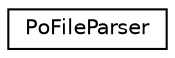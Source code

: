 digraph "Graphical Class Hierarchy"
{
  edge [fontname="Helvetica",fontsize="10",labelfontname="Helvetica",labelfontsize="10"];
  node [fontname="Helvetica",fontsize="10",shape=record];
  rankdir="LR";
  Node1 [label="PoFileParser",height=0.2,width=0.4,color="black", fillcolor="white", style="filled",URL="$class_cake_1_1_i18n_1_1_parser_1_1_po_file_parser.html"];
}
